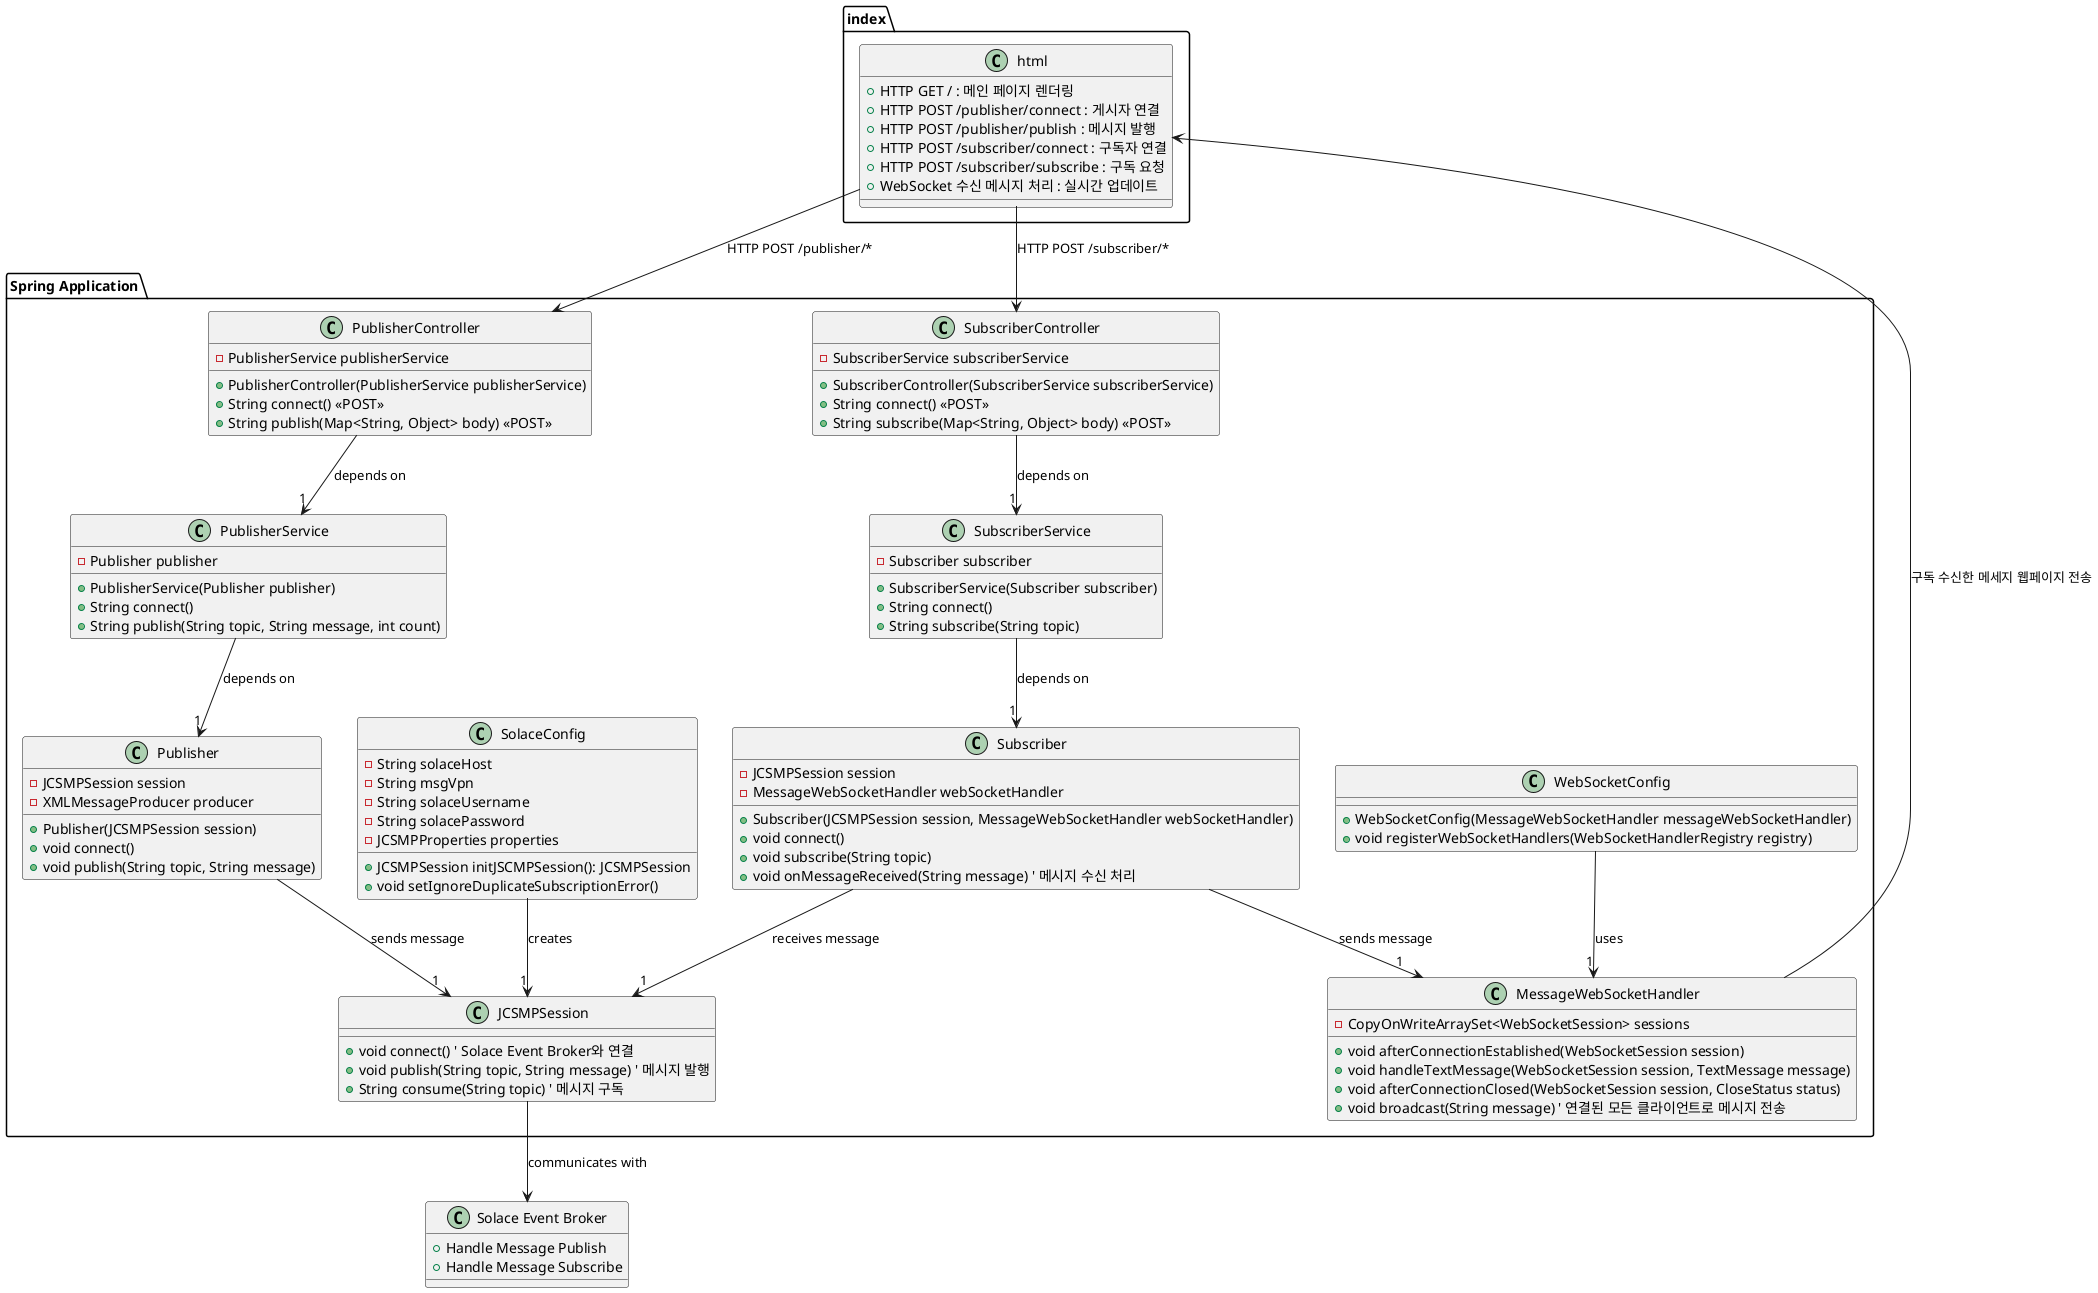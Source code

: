 @startuml

' Solace Event Broker (외부 시스템)
class "Solace Event Broker" {
    + Handle Message Publish
    + Handle Message Subscribe
}

' 그룹핑: Spring 기반 애플리케이션 컨텍스트
package "Spring Application" {

    class SolaceConfig {
        - String solaceHost
        - String msgVpn
        - String solaceUsername
        - String solacePassword
        - JCSMPProperties properties
        + JCSMPSession initJSCMPSession(): JCSMPSession
        + void setIgnoreDuplicateSubscriptionError()
    }

    class WebSocketConfig {
        + WebSocketConfig(MessageWebSocketHandler messageWebSocketHandler)
        + void registerWebSocketHandlers(WebSocketHandlerRegistry registry)
    }

    class PublisherController {
        - PublisherService publisherService
        + PublisherController(PublisherService publisherService)
        + String connect() <<POST>>
        + String publish(Map<String, Object> body) <<POST>>
    }

    class SubscriberController {
        - SubscriberService subscriberService
        + SubscriberController(SubscriberService subscriberService)
        + String connect() <<POST>>
        + String subscribe(Map<String, Object> body) <<POST>>
    }

    class PublisherService {
        - Publisher publisher
        + PublisherService(Publisher publisher)
        + String connect()
        + String publish(String topic, String message, int count)
    }

    class SubscriberService {
        - Subscriber subscriber
        + SubscriberService(Subscriber subscriber)
        + String connect()
        + String subscribe(String topic)
    }

    class Publisher {
        - JCSMPSession session
        - XMLMessageProducer producer
        + Publisher(JCSMPSession session)
        + void connect()
        + void publish(String topic, String message)
    }

    class Subscriber {
        - JCSMPSession session
        - MessageWebSocketHandler webSocketHandler
        + Subscriber(JCSMPSession session, MessageWebSocketHandler webSocketHandler)
        + void connect()
        + void subscribe(String topic)
        + void onMessageReceived(String message) ' 메시지 수신 처리
    }

    class MessageWebSocketHandler {
        - CopyOnWriteArraySet<WebSocketSession> sessions
        + void afterConnectionEstablished(WebSocketSession session)
        + void handleTextMessage(WebSocketSession session, TextMessage message)
        + void afterConnectionClosed(WebSocketSession session, CloseStatus status)
        + void broadcast(String message) ' 연결된 모든 클라이언트로 메시지 전송
    }

    class JCSMPSession {
        + void connect() ' Solace Event Broker와 연결
        + void publish(String topic, String message) ' 메시지 발행
        + String consume(String topic) ' 메시지 구독
    }

}

' HTTP Client (index.html)
class "index.html" {
    + HTTP GET / : 메인 페이지 렌더링
    + HTTP POST /publisher/connect : 게시자 연결
    + HTTP POST /publisher/publish : 메시지 발행
    + HTTP POST /subscriber/connect : 구독자 연결
    + HTTP POST /subscriber/subscribe : 구독 요청
    + WebSocket 수신 메시지 처리 : 실시간 업데이트
}

' Relationships
SolaceConfig --> "1" JCSMPSession : creates
WebSocketConfig --> "1" MessageWebSocketHandler : uses
PublisherController --> "1" PublisherService : depends on
SubscriberController --> "1" SubscriberService : depends on
Publisher --> "1" JCSMPSession : sends message
Subscriber --> "1" JCSMPSession : receives message
Subscriber --> "1" MessageWebSocketHandler : sends message
MessageWebSocketHandler --> "index.html" : 구독 수신한 메세지 웹페이지 전송
PublisherService --> "1" Publisher : depends on
SubscriberService --> "1" Subscriber : depends on
JCSMPSession --> "Solace Event Broker" : communicates with
"index.html" --> PublisherController : HTTP POST /publisher/*
"index.html" --> SubscriberController : HTTP POST /subscriber/*
@enduml
